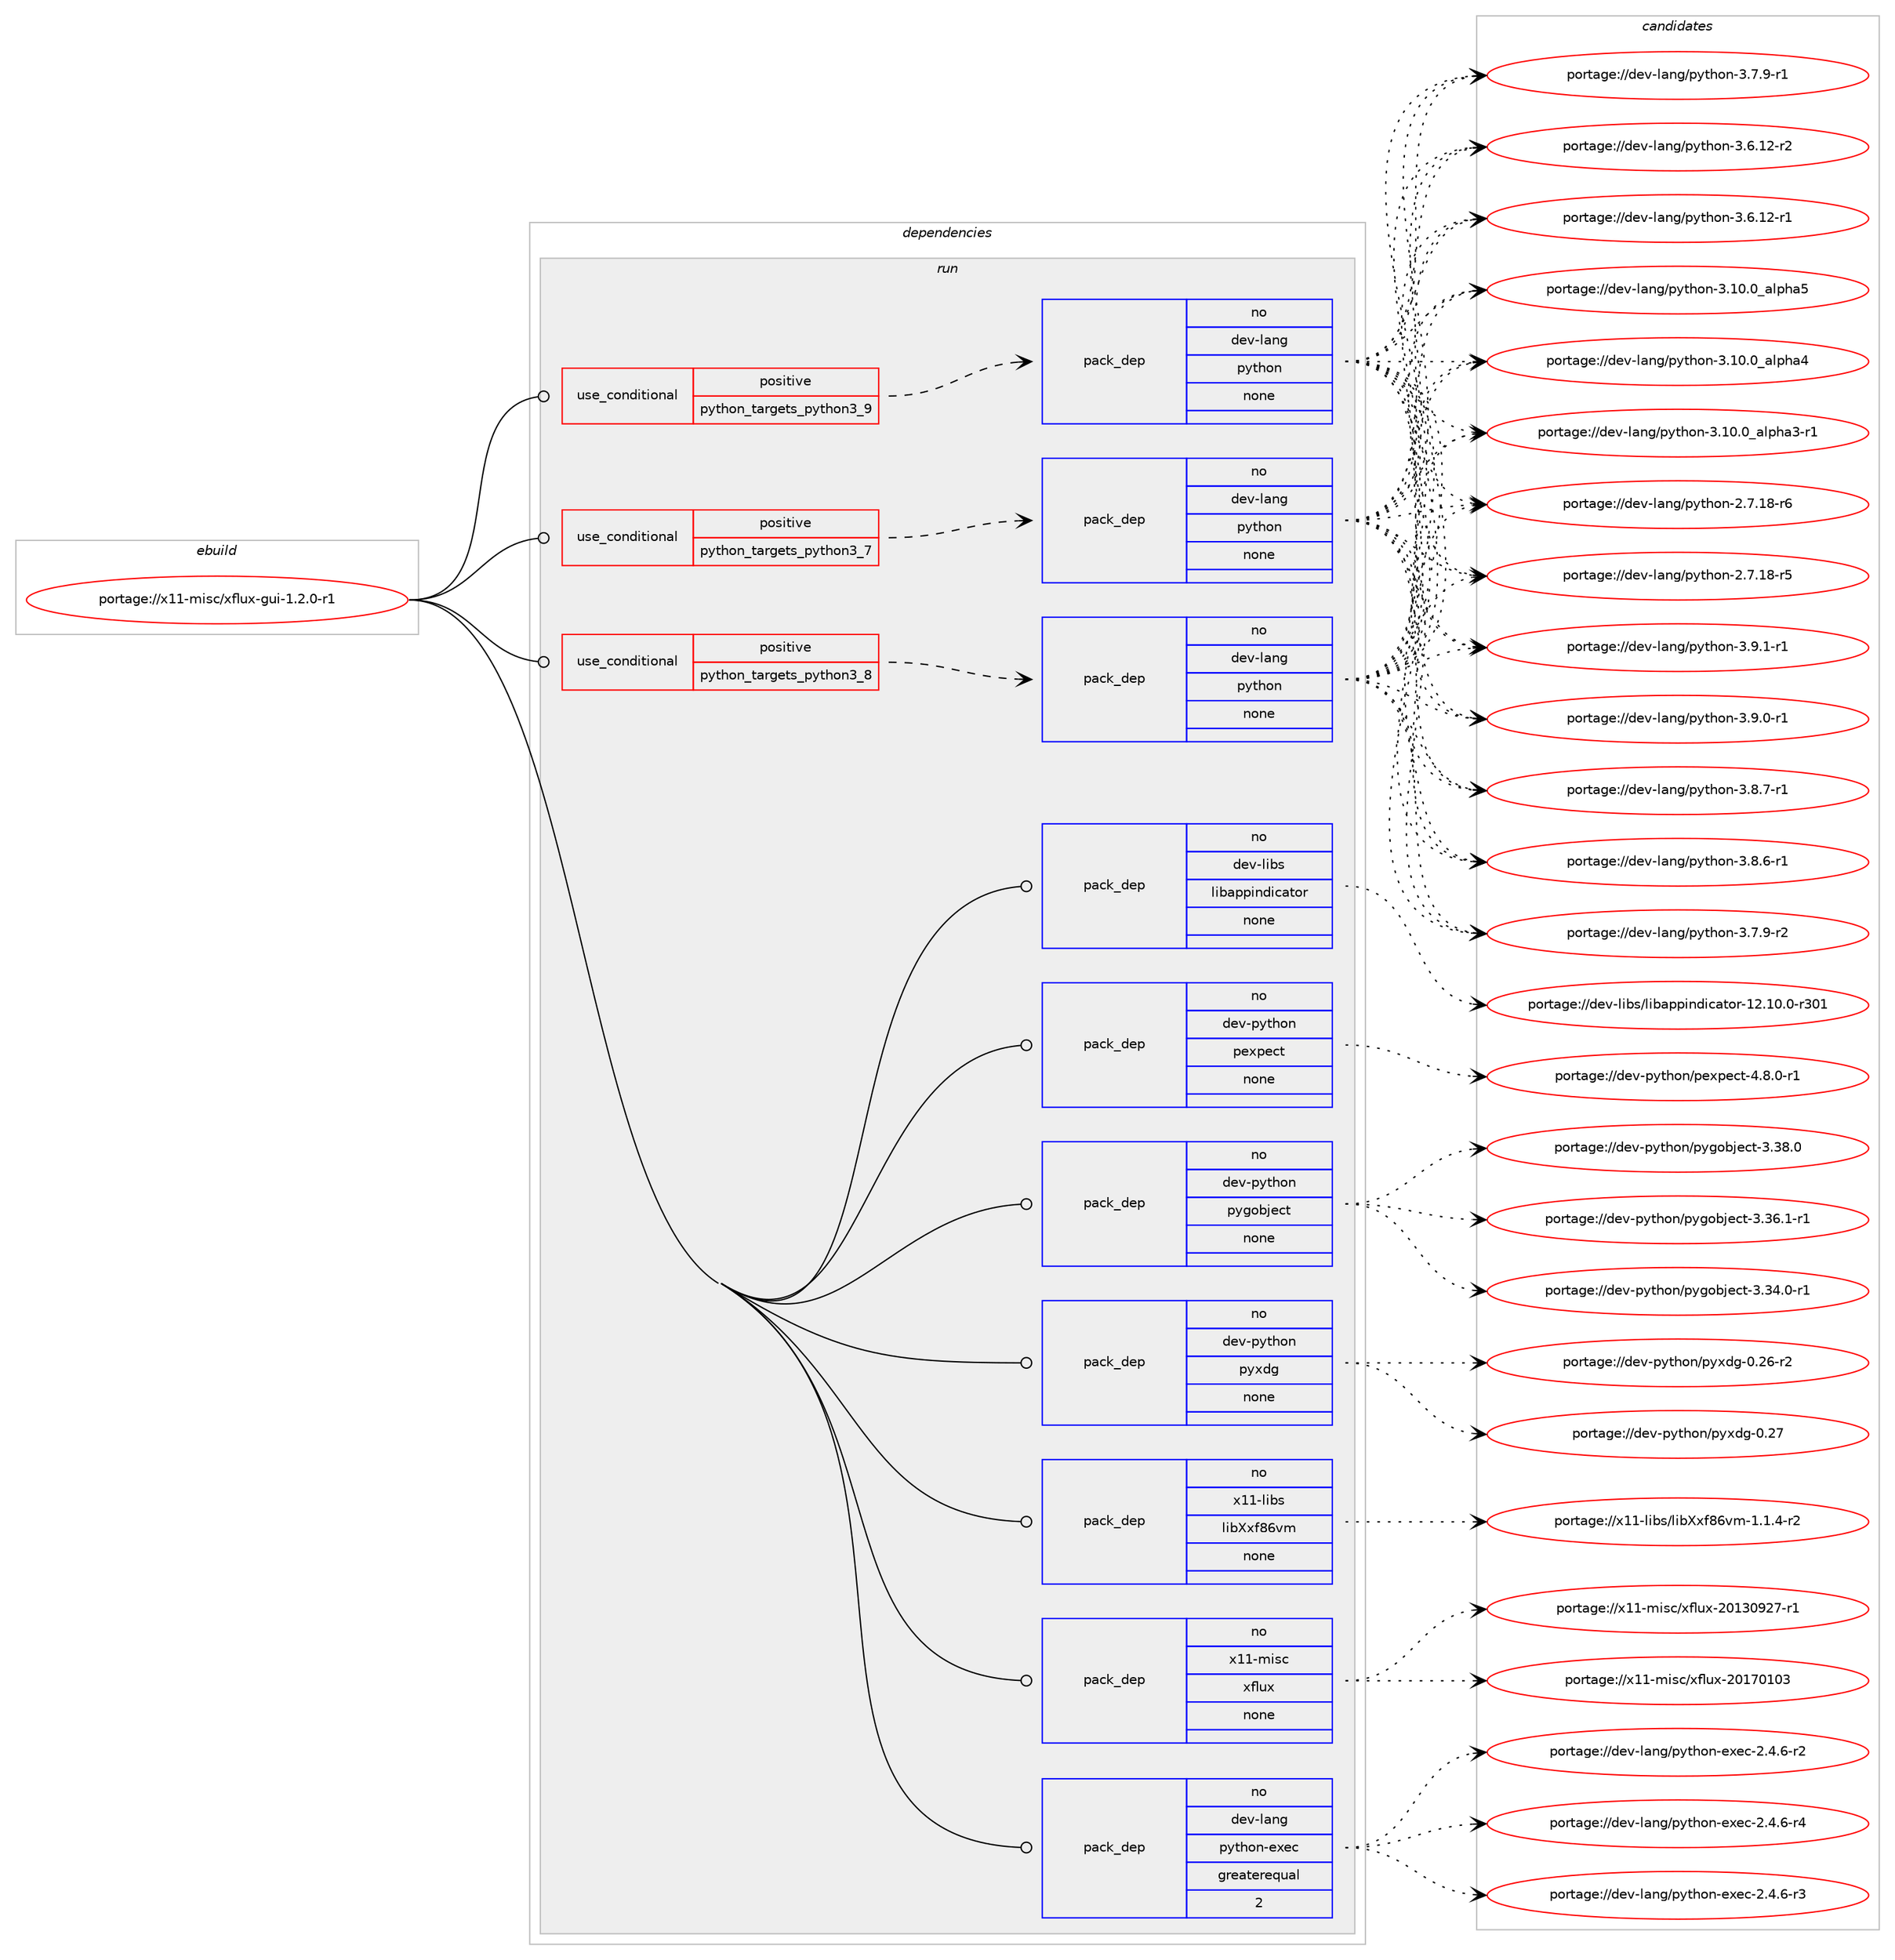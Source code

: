 digraph prolog {

# *************
# Graph options
# *************

newrank=true;
concentrate=true;
compound=true;
graph [rankdir=LR,fontname=Helvetica,fontsize=10,ranksep=1.5];#, ranksep=2.5, nodesep=0.2];
edge  [arrowhead=vee];
node  [fontname=Helvetica,fontsize=10];

# **********
# The ebuild
# **********

subgraph cluster_leftcol {
color=gray;
label=<<i>ebuild</i>>;
id [label="portage://x11-misc/xflux-gui-1.2.0-r1", color=red, width=4, href="../x11-misc/xflux-gui-1.2.0-r1.svg"];
}

# ****************
# The dependencies
# ****************

subgraph cluster_midcol {
color=gray;
label=<<i>dependencies</i>>;
subgraph cluster_compile {
fillcolor="#eeeeee";
style=filled;
label=<<i>compile</i>>;
}
subgraph cluster_compileandrun {
fillcolor="#eeeeee";
style=filled;
label=<<i>compile and run</i>>;
}
subgraph cluster_run {
fillcolor="#eeeeee";
style=filled;
label=<<i>run</i>>;
subgraph cond292 {
dependency1816 [label=<<TABLE BORDER="0" CELLBORDER="1" CELLSPACING="0" CELLPADDING="4"><TR><TD ROWSPAN="3" CELLPADDING="10">use_conditional</TD></TR><TR><TD>positive</TD></TR><TR><TD>python_targets_python3_7</TD></TR></TABLE>>, shape=none, color=red];
subgraph pack1496 {
dependency1817 [label=<<TABLE BORDER="0" CELLBORDER="1" CELLSPACING="0" CELLPADDING="4" WIDTH="220"><TR><TD ROWSPAN="6" CELLPADDING="30">pack_dep</TD></TR><TR><TD WIDTH="110">no</TD></TR><TR><TD>dev-lang</TD></TR><TR><TD>python</TD></TR><TR><TD>none</TD></TR><TR><TD></TD></TR></TABLE>>, shape=none, color=blue];
}
dependency1816:e -> dependency1817:w [weight=20,style="dashed",arrowhead="vee"];
}
id:e -> dependency1816:w [weight=20,style="solid",arrowhead="odot"];
subgraph cond293 {
dependency1818 [label=<<TABLE BORDER="0" CELLBORDER="1" CELLSPACING="0" CELLPADDING="4"><TR><TD ROWSPAN="3" CELLPADDING="10">use_conditional</TD></TR><TR><TD>positive</TD></TR><TR><TD>python_targets_python3_8</TD></TR></TABLE>>, shape=none, color=red];
subgraph pack1497 {
dependency1819 [label=<<TABLE BORDER="0" CELLBORDER="1" CELLSPACING="0" CELLPADDING="4" WIDTH="220"><TR><TD ROWSPAN="6" CELLPADDING="30">pack_dep</TD></TR><TR><TD WIDTH="110">no</TD></TR><TR><TD>dev-lang</TD></TR><TR><TD>python</TD></TR><TR><TD>none</TD></TR><TR><TD></TD></TR></TABLE>>, shape=none, color=blue];
}
dependency1818:e -> dependency1819:w [weight=20,style="dashed",arrowhead="vee"];
}
id:e -> dependency1818:w [weight=20,style="solid",arrowhead="odot"];
subgraph cond294 {
dependency1820 [label=<<TABLE BORDER="0" CELLBORDER="1" CELLSPACING="0" CELLPADDING="4"><TR><TD ROWSPAN="3" CELLPADDING="10">use_conditional</TD></TR><TR><TD>positive</TD></TR><TR><TD>python_targets_python3_9</TD></TR></TABLE>>, shape=none, color=red];
subgraph pack1498 {
dependency1821 [label=<<TABLE BORDER="0" CELLBORDER="1" CELLSPACING="0" CELLPADDING="4" WIDTH="220"><TR><TD ROWSPAN="6" CELLPADDING="30">pack_dep</TD></TR><TR><TD WIDTH="110">no</TD></TR><TR><TD>dev-lang</TD></TR><TR><TD>python</TD></TR><TR><TD>none</TD></TR><TR><TD></TD></TR></TABLE>>, shape=none, color=blue];
}
dependency1820:e -> dependency1821:w [weight=20,style="dashed",arrowhead="vee"];
}
id:e -> dependency1820:w [weight=20,style="solid",arrowhead="odot"];
subgraph pack1499 {
dependency1822 [label=<<TABLE BORDER="0" CELLBORDER="1" CELLSPACING="0" CELLPADDING="4" WIDTH="220"><TR><TD ROWSPAN="6" CELLPADDING="30">pack_dep</TD></TR><TR><TD WIDTH="110">no</TD></TR><TR><TD>dev-lang</TD></TR><TR><TD>python-exec</TD></TR><TR><TD>greaterequal</TD></TR><TR><TD>2</TD></TR></TABLE>>, shape=none, color=blue];
}
id:e -> dependency1822:w [weight=20,style="solid",arrowhead="odot"];
subgraph pack1500 {
dependency1823 [label=<<TABLE BORDER="0" CELLBORDER="1" CELLSPACING="0" CELLPADDING="4" WIDTH="220"><TR><TD ROWSPAN="6" CELLPADDING="30">pack_dep</TD></TR><TR><TD WIDTH="110">no</TD></TR><TR><TD>dev-libs</TD></TR><TR><TD>libappindicator</TD></TR><TR><TD>none</TD></TR><TR><TD></TD></TR></TABLE>>, shape=none, color=blue];
}
id:e -> dependency1823:w [weight=20,style="solid",arrowhead="odot"];
subgraph pack1501 {
dependency1824 [label=<<TABLE BORDER="0" CELLBORDER="1" CELLSPACING="0" CELLPADDING="4" WIDTH="220"><TR><TD ROWSPAN="6" CELLPADDING="30">pack_dep</TD></TR><TR><TD WIDTH="110">no</TD></TR><TR><TD>dev-python</TD></TR><TR><TD>pexpect</TD></TR><TR><TD>none</TD></TR><TR><TD></TD></TR></TABLE>>, shape=none, color=blue];
}
id:e -> dependency1824:w [weight=20,style="solid",arrowhead="odot"];
subgraph pack1502 {
dependency1825 [label=<<TABLE BORDER="0" CELLBORDER="1" CELLSPACING="0" CELLPADDING="4" WIDTH="220"><TR><TD ROWSPAN="6" CELLPADDING="30">pack_dep</TD></TR><TR><TD WIDTH="110">no</TD></TR><TR><TD>dev-python</TD></TR><TR><TD>pygobject</TD></TR><TR><TD>none</TD></TR><TR><TD></TD></TR></TABLE>>, shape=none, color=blue];
}
id:e -> dependency1825:w [weight=20,style="solid",arrowhead="odot"];
subgraph pack1503 {
dependency1826 [label=<<TABLE BORDER="0" CELLBORDER="1" CELLSPACING="0" CELLPADDING="4" WIDTH="220"><TR><TD ROWSPAN="6" CELLPADDING="30">pack_dep</TD></TR><TR><TD WIDTH="110">no</TD></TR><TR><TD>dev-python</TD></TR><TR><TD>pyxdg</TD></TR><TR><TD>none</TD></TR><TR><TD></TD></TR></TABLE>>, shape=none, color=blue];
}
id:e -> dependency1826:w [weight=20,style="solid",arrowhead="odot"];
subgraph pack1504 {
dependency1827 [label=<<TABLE BORDER="0" CELLBORDER="1" CELLSPACING="0" CELLPADDING="4" WIDTH="220"><TR><TD ROWSPAN="6" CELLPADDING="30">pack_dep</TD></TR><TR><TD WIDTH="110">no</TD></TR><TR><TD>x11-libs</TD></TR><TR><TD>libXxf86vm</TD></TR><TR><TD>none</TD></TR><TR><TD></TD></TR></TABLE>>, shape=none, color=blue];
}
id:e -> dependency1827:w [weight=20,style="solid",arrowhead="odot"];
subgraph pack1505 {
dependency1828 [label=<<TABLE BORDER="0" CELLBORDER="1" CELLSPACING="0" CELLPADDING="4" WIDTH="220"><TR><TD ROWSPAN="6" CELLPADDING="30">pack_dep</TD></TR><TR><TD WIDTH="110">no</TD></TR><TR><TD>x11-misc</TD></TR><TR><TD>xflux</TD></TR><TR><TD>none</TD></TR><TR><TD></TD></TR></TABLE>>, shape=none, color=blue];
}
id:e -> dependency1828:w [weight=20,style="solid",arrowhead="odot"];
}
}

# **************
# The candidates
# **************

subgraph cluster_choices {
rank=same;
color=gray;
label=<<i>candidates</i>>;

subgraph choice1496 {
color=black;
nodesep=1;
choice1001011184510897110103471121211161041111104551465746494511449 [label="portage://dev-lang/python-3.9.1-r1", color=red, width=4,href="../dev-lang/python-3.9.1-r1.svg"];
choice1001011184510897110103471121211161041111104551465746484511449 [label="portage://dev-lang/python-3.9.0-r1", color=red, width=4,href="../dev-lang/python-3.9.0-r1.svg"];
choice1001011184510897110103471121211161041111104551465646554511449 [label="portage://dev-lang/python-3.8.7-r1", color=red, width=4,href="../dev-lang/python-3.8.7-r1.svg"];
choice1001011184510897110103471121211161041111104551465646544511449 [label="portage://dev-lang/python-3.8.6-r1", color=red, width=4,href="../dev-lang/python-3.8.6-r1.svg"];
choice1001011184510897110103471121211161041111104551465546574511450 [label="portage://dev-lang/python-3.7.9-r2", color=red, width=4,href="../dev-lang/python-3.7.9-r2.svg"];
choice1001011184510897110103471121211161041111104551465546574511449 [label="portage://dev-lang/python-3.7.9-r1", color=red, width=4,href="../dev-lang/python-3.7.9-r1.svg"];
choice100101118451089711010347112121116104111110455146544649504511450 [label="portage://dev-lang/python-3.6.12-r2", color=red, width=4,href="../dev-lang/python-3.6.12-r2.svg"];
choice100101118451089711010347112121116104111110455146544649504511449 [label="portage://dev-lang/python-3.6.12-r1", color=red, width=4,href="../dev-lang/python-3.6.12-r1.svg"];
choice1001011184510897110103471121211161041111104551464948464895971081121049753 [label="portage://dev-lang/python-3.10.0_alpha5", color=red, width=4,href="../dev-lang/python-3.10.0_alpha5.svg"];
choice1001011184510897110103471121211161041111104551464948464895971081121049752 [label="portage://dev-lang/python-3.10.0_alpha4", color=red, width=4,href="../dev-lang/python-3.10.0_alpha4.svg"];
choice10010111845108971101034711212111610411111045514649484648959710811210497514511449 [label="portage://dev-lang/python-3.10.0_alpha3-r1", color=red, width=4,href="../dev-lang/python-3.10.0_alpha3-r1.svg"];
choice100101118451089711010347112121116104111110455046554649564511454 [label="portage://dev-lang/python-2.7.18-r6", color=red, width=4,href="../dev-lang/python-2.7.18-r6.svg"];
choice100101118451089711010347112121116104111110455046554649564511453 [label="portage://dev-lang/python-2.7.18-r5", color=red, width=4,href="../dev-lang/python-2.7.18-r5.svg"];
dependency1817:e -> choice1001011184510897110103471121211161041111104551465746494511449:w [style=dotted,weight="100"];
dependency1817:e -> choice1001011184510897110103471121211161041111104551465746484511449:w [style=dotted,weight="100"];
dependency1817:e -> choice1001011184510897110103471121211161041111104551465646554511449:w [style=dotted,weight="100"];
dependency1817:e -> choice1001011184510897110103471121211161041111104551465646544511449:w [style=dotted,weight="100"];
dependency1817:e -> choice1001011184510897110103471121211161041111104551465546574511450:w [style=dotted,weight="100"];
dependency1817:e -> choice1001011184510897110103471121211161041111104551465546574511449:w [style=dotted,weight="100"];
dependency1817:e -> choice100101118451089711010347112121116104111110455146544649504511450:w [style=dotted,weight="100"];
dependency1817:e -> choice100101118451089711010347112121116104111110455146544649504511449:w [style=dotted,weight="100"];
dependency1817:e -> choice1001011184510897110103471121211161041111104551464948464895971081121049753:w [style=dotted,weight="100"];
dependency1817:e -> choice1001011184510897110103471121211161041111104551464948464895971081121049752:w [style=dotted,weight="100"];
dependency1817:e -> choice10010111845108971101034711212111610411111045514649484648959710811210497514511449:w [style=dotted,weight="100"];
dependency1817:e -> choice100101118451089711010347112121116104111110455046554649564511454:w [style=dotted,weight="100"];
dependency1817:e -> choice100101118451089711010347112121116104111110455046554649564511453:w [style=dotted,weight="100"];
}
subgraph choice1497 {
color=black;
nodesep=1;
choice1001011184510897110103471121211161041111104551465746494511449 [label="portage://dev-lang/python-3.9.1-r1", color=red, width=4,href="../dev-lang/python-3.9.1-r1.svg"];
choice1001011184510897110103471121211161041111104551465746484511449 [label="portage://dev-lang/python-3.9.0-r1", color=red, width=4,href="../dev-lang/python-3.9.0-r1.svg"];
choice1001011184510897110103471121211161041111104551465646554511449 [label="portage://dev-lang/python-3.8.7-r1", color=red, width=4,href="../dev-lang/python-3.8.7-r1.svg"];
choice1001011184510897110103471121211161041111104551465646544511449 [label="portage://dev-lang/python-3.8.6-r1", color=red, width=4,href="../dev-lang/python-3.8.6-r1.svg"];
choice1001011184510897110103471121211161041111104551465546574511450 [label="portage://dev-lang/python-3.7.9-r2", color=red, width=4,href="../dev-lang/python-3.7.9-r2.svg"];
choice1001011184510897110103471121211161041111104551465546574511449 [label="portage://dev-lang/python-3.7.9-r1", color=red, width=4,href="../dev-lang/python-3.7.9-r1.svg"];
choice100101118451089711010347112121116104111110455146544649504511450 [label="portage://dev-lang/python-3.6.12-r2", color=red, width=4,href="../dev-lang/python-3.6.12-r2.svg"];
choice100101118451089711010347112121116104111110455146544649504511449 [label="portage://dev-lang/python-3.6.12-r1", color=red, width=4,href="../dev-lang/python-3.6.12-r1.svg"];
choice1001011184510897110103471121211161041111104551464948464895971081121049753 [label="portage://dev-lang/python-3.10.0_alpha5", color=red, width=4,href="../dev-lang/python-3.10.0_alpha5.svg"];
choice1001011184510897110103471121211161041111104551464948464895971081121049752 [label="portage://dev-lang/python-3.10.0_alpha4", color=red, width=4,href="../dev-lang/python-3.10.0_alpha4.svg"];
choice10010111845108971101034711212111610411111045514649484648959710811210497514511449 [label="portage://dev-lang/python-3.10.0_alpha3-r1", color=red, width=4,href="../dev-lang/python-3.10.0_alpha3-r1.svg"];
choice100101118451089711010347112121116104111110455046554649564511454 [label="portage://dev-lang/python-2.7.18-r6", color=red, width=4,href="../dev-lang/python-2.7.18-r6.svg"];
choice100101118451089711010347112121116104111110455046554649564511453 [label="portage://dev-lang/python-2.7.18-r5", color=red, width=4,href="../dev-lang/python-2.7.18-r5.svg"];
dependency1819:e -> choice1001011184510897110103471121211161041111104551465746494511449:w [style=dotted,weight="100"];
dependency1819:e -> choice1001011184510897110103471121211161041111104551465746484511449:w [style=dotted,weight="100"];
dependency1819:e -> choice1001011184510897110103471121211161041111104551465646554511449:w [style=dotted,weight="100"];
dependency1819:e -> choice1001011184510897110103471121211161041111104551465646544511449:w [style=dotted,weight="100"];
dependency1819:e -> choice1001011184510897110103471121211161041111104551465546574511450:w [style=dotted,weight="100"];
dependency1819:e -> choice1001011184510897110103471121211161041111104551465546574511449:w [style=dotted,weight="100"];
dependency1819:e -> choice100101118451089711010347112121116104111110455146544649504511450:w [style=dotted,weight="100"];
dependency1819:e -> choice100101118451089711010347112121116104111110455146544649504511449:w [style=dotted,weight="100"];
dependency1819:e -> choice1001011184510897110103471121211161041111104551464948464895971081121049753:w [style=dotted,weight="100"];
dependency1819:e -> choice1001011184510897110103471121211161041111104551464948464895971081121049752:w [style=dotted,weight="100"];
dependency1819:e -> choice10010111845108971101034711212111610411111045514649484648959710811210497514511449:w [style=dotted,weight="100"];
dependency1819:e -> choice100101118451089711010347112121116104111110455046554649564511454:w [style=dotted,weight="100"];
dependency1819:e -> choice100101118451089711010347112121116104111110455046554649564511453:w [style=dotted,weight="100"];
}
subgraph choice1498 {
color=black;
nodesep=1;
choice1001011184510897110103471121211161041111104551465746494511449 [label="portage://dev-lang/python-3.9.1-r1", color=red, width=4,href="../dev-lang/python-3.9.1-r1.svg"];
choice1001011184510897110103471121211161041111104551465746484511449 [label="portage://dev-lang/python-3.9.0-r1", color=red, width=4,href="../dev-lang/python-3.9.0-r1.svg"];
choice1001011184510897110103471121211161041111104551465646554511449 [label="portage://dev-lang/python-3.8.7-r1", color=red, width=4,href="../dev-lang/python-3.8.7-r1.svg"];
choice1001011184510897110103471121211161041111104551465646544511449 [label="portage://dev-lang/python-3.8.6-r1", color=red, width=4,href="../dev-lang/python-3.8.6-r1.svg"];
choice1001011184510897110103471121211161041111104551465546574511450 [label="portage://dev-lang/python-3.7.9-r2", color=red, width=4,href="../dev-lang/python-3.7.9-r2.svg"];
choice1001011184510897110103471121211161041111104551465546574511449 [label="portage://dev-lang/python-3.7.9-r1", color=red, width=4,href="../dev-lang/python-3.7.9-r1.svg"];
choice100101118451089711010347112121116104111110455146544649504511450 [label="portage://dev-lang/python-3.6.12-r2", color=red, width=4,href="../dev-lang/python-3.6.12-r2.svg"];
choice100101118451089711010347112121116104111110455146544649504511449 [label="portage://dev-lang/python-3.6.12-r1", color=red, width=4,href="../dev-lang/python-3.6.12-r1.svg"];
choice1001011184510897110103471121211161041111104551464948464895971081121049753 [label="portage://dev-lang/python-3.10.0_alpha5", color=red, width=4,href="../dev-lang/python-3.10.0_alpha5.svg"];
choice1001011184510897110103471121211161041111104551464948464895971081121049752 [label="portage://dev-lang/python-3.10.0_alpha4", color=red, width=4,href="../dev-lang/python-3.10.0_alpha4.svg"];
choice10010111845108971101034711212111610411111045514649484648959710811210497514511449 [label="portage://dev-lang/python-3.10.0_alpha3-r1", color=red, width=4,href="../dev-lang/python-3.10.0_alpha3-r1.svg"];
choice100101118451089711010347112121116104111110455046554649564511454 [label="portage://dev-lang/python-2.7.18-r6", color=red, width=4,href="../dev-lang/python-2.7.18-r6.svg"];
choice100101118451089711010347112121116104111110455046554649564511453 [label="portage://dev-lang/python-2.7.18-r5", color=red, width=4,href="../dev-lang/python-2.7.18-r5.svg"];
dependency1821:e -> choice1001011184510897110103471121211161041111104551465746494511449:w [style=dotted,weight="100"];
dependency1821:e -> choice1001011184510897110103471121211161041111104551465746484511449:w [style=dotted,weight="100"];
dependency1821:e -> choice1001011184510897110103471121211161041111104551465646554511449:w [style=dotted,weight="100"];
dependency1821:e -> choice1001011184510897110103471121211161041111104551465646544511449:w [style=dotted,weight="100"];
dependency1821:e -> choice1001011184510897110103471121211161041111104551465546574511450:w [style=dotted,weight="100"];
dependency1821:e -> choice1001011184510897110103471121211161041111104551465546574511449:w [style=dotted,weight="100"];
dependency1821:e -> choice100101118451089711010347112121116104111110455146544649504511450:w [style=dotted,weight="100"];
dependency1821:e -> choice100101118451089711010347112121116104111110455146544649504511449:w [style=dotted,weight="100"];
dependency1821:e -> choice1001011184510897110103471121211161041111104551464948464895971081121049753:w [style=dotted,weight="100"];
dependency1821:e -> choice1001011184510897110103471121211161041111104551464948464895971081121049752:w [style=dotted,weight="100"];
dependency1821:e -> choice10010111845108971101034711212111610411111045514649484648959710811210497514511449:w [style=dotted,weight="100"];
dependency1821:e -> choice100101118451089711010347112121116104111110455046554649564511454:w [style=dotted,weight="100"];
dependency1821:e -> choice100101118451089711010347112121116104111110455046554649564511453:w [style=dotted,weight="100"];
}
subgraph choice1499 {
color=black;
nodesep=1;
choice10010111845108971101034711212111610411111045101120101994550465246544511452 [label="portage://dev-lang/python-exec-2.4.6-r4", color=red, width=4,href="../dev-lang/python-exec-2.4.6-r4.svg"];
choice10010111845108971101034711212111610411111045101120101994550465246544511451 [label="portage://dev-lang/python-exec-2.4.6-r3", color=red, width=4,href="../dev-lang/python-exec-2.4.6-r3.svg"];
choice10010111845108971101034711212111610411111045101120101994550465246544511450 [label="portage://dev-lang/python-exec-2.4.6-r2", color=red, width=4,href="../dev-lang/python-exec-2.4.6-r2.svg"];
dependency1822:e -> choice10010111845108971101034711212111610411111045101120101994550465246544511452:w [style=dotted,weight="100"];
dependency1822:e -> choice10010111845108971101034711212111610411111045101120101994550465246544511451:w [style=dotted,weight="100"];
dependency1822:e -> choice10010111845108971101034711212111610411111045101120101994550465246544511450:w [style=dotted,weight="100"];
}
subgraph choice1500 {
color=black;
nodesep=1;
choice10010111845108105981154710810598971121121051101001059997116111114454950464948464845114514849 [label="portage://dev-libs/libappindicator-12.10.0-r301", color=red, width=4,href="../dev-libs/libappindicator-12.10.0-r301.svg"];
dependency1823:e -> choice10010111845108105981154710810598971121121051101001059997116111114454950464948464845114514849:w [style=dotted,weight="100"];
}
subgraph choice1501 {
color=black;
nodesep=1;
choice1001011184511212111610411111047112101120112101991164552465646484511449 [label="portage://dev-python/pexpect-4.8.0-r1", color=red, width=4,href="../dev-python/pexpect-4.8.0-r1.svg"];
dependency1824:e -> choice1001011184511212111610411111047112101120112101991164552465646484511449:w [style=dotted,weight="100"];
}
subgraph choice1502 {
color=black;
nodesep=1;
choice1001011184511212111610411111047112121103111981061019911645514651564648 [label="portage://dev-python/pygobject-3.38.0", color=red, width=4,href="../dev-python/pygobject-3.38.0.svg"];
choice10010111845112121116104111110471121211031119810610199116455146515446494511449 [label="portage://dev-python/pygobject-3.36.1-r1", color=red, width=4,href="../dev-python/pygobject-3.36.1-r1.svg"];
choice10010111845112121116104111110471121211031119810610199116455146515246484511449 [label="portage://dev-python/pygobject-3.34.0-r1", color=red, width=4,href="../dev-python/pygobject-3.34.0-r1.svg"];
dependency1825:e -> choice1001011184511212111610411111047112121103111981061019911645514651564648:w [style=dotted,weight="100"];
dependency1825:e -> choice10010111845112121116104111110471121211031119810610199116455146515446494511449:w [style=dotted,weight="100"];
dependency1825:e -> choice10010111845112121116104111110471121211031119810610199116455146515246484511449:w [style=dotted,weight="100"];
}
subgraph choice1503 {
color=black;
nodesep=1;
choice10010111845112121116104111110471121211201001034548465055 [label="portage://dev-python/pyxdg-0.27", color=red, width=4,href="../dev-python/pyxdg-0.27.svg"];
choice100101118451121211161041111104711212112010010345484650544511450 [label="portage://dev-python/pyxdg-0.26-r2", color=red, width=4,href="../dev-python/pyxdg-0.26-r2.svg"];
dependency1826:e -> choice10010111845112121116104111110471121211201001034548465055:w [style=dotted,weight="100"];
dependency1826:e -> choice100101118451121211161041111104711212112010010345484650544511450:w [style=dotted,weight="100"];
}
subgraph choice1504 {
color=black;
nodesep=1;
choice1204949451081059811547108105988812010256541181094549464946524511450 [label="portage://x11-libs/libXxf86vm-1.1.4-r2", color=red, width=4,href="../x11-libs/libXxf86vm-1.1.4-r2.svg"];
dependency1827:e -> choice1204949451081059811547108105988812010256541181094549464946524511450:w [style=dotted,weight="100"];
}
subgraph choice1505 {
color=black;
nodesep=1;
choice1204949451091051159947120102108117120455048495548494851 [label="portage://x11-misc/xflux-20170103", color=red, width=4,href="../x11-misc/xflux-20170103.svg"];
choice12049494510910511599471201021081171204550484951485750554511449 [label="portage://x11-misc/xflux-20130927-r1", color=red, width=4,href="../x11-misc/xflux-20130927-r1.svg"];
dependency1828:e -> choice1204949451091051159947120102108117120455048495548494851:w [style=dotted,weight="100"];
dependency1828:e -> choice12049494510910511599471201021081171204550484951485750554511449:w [style=dotted,weight="100"];
}
}

}
